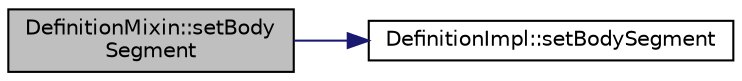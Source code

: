 digraph "DefinitionMixin::setBodySegment"
{
 // LATEX_PDF_SIZE
  edge [fontname="Helvetica",fontsize="10",labelfontname="Helvetica",labelfontsize="10"];
  node [fontname="Helvetica",fontsize="10",shape=record];
  rankdir="LR";
  Node1 [label="DefinitionMixin::setBody\lSegment",height=0.2,width=0.4,color="black", fillcolor="grey75", style="filled", fontcolor="black",tooltip=" "];
  Node1 -> Node2 [color="midnightblue",fontsize="10",style="solid",fontname="Helvetica"];
  Node2 [label="DefinitionImpl::setBodySegment",height=0.2,width=0.4,color="black", fillcolor="white", style="filled",URL="$classDefinitionImpl.html#a06acdab477ab34e9350220bece9f49f5",tooltip=" "];
}
